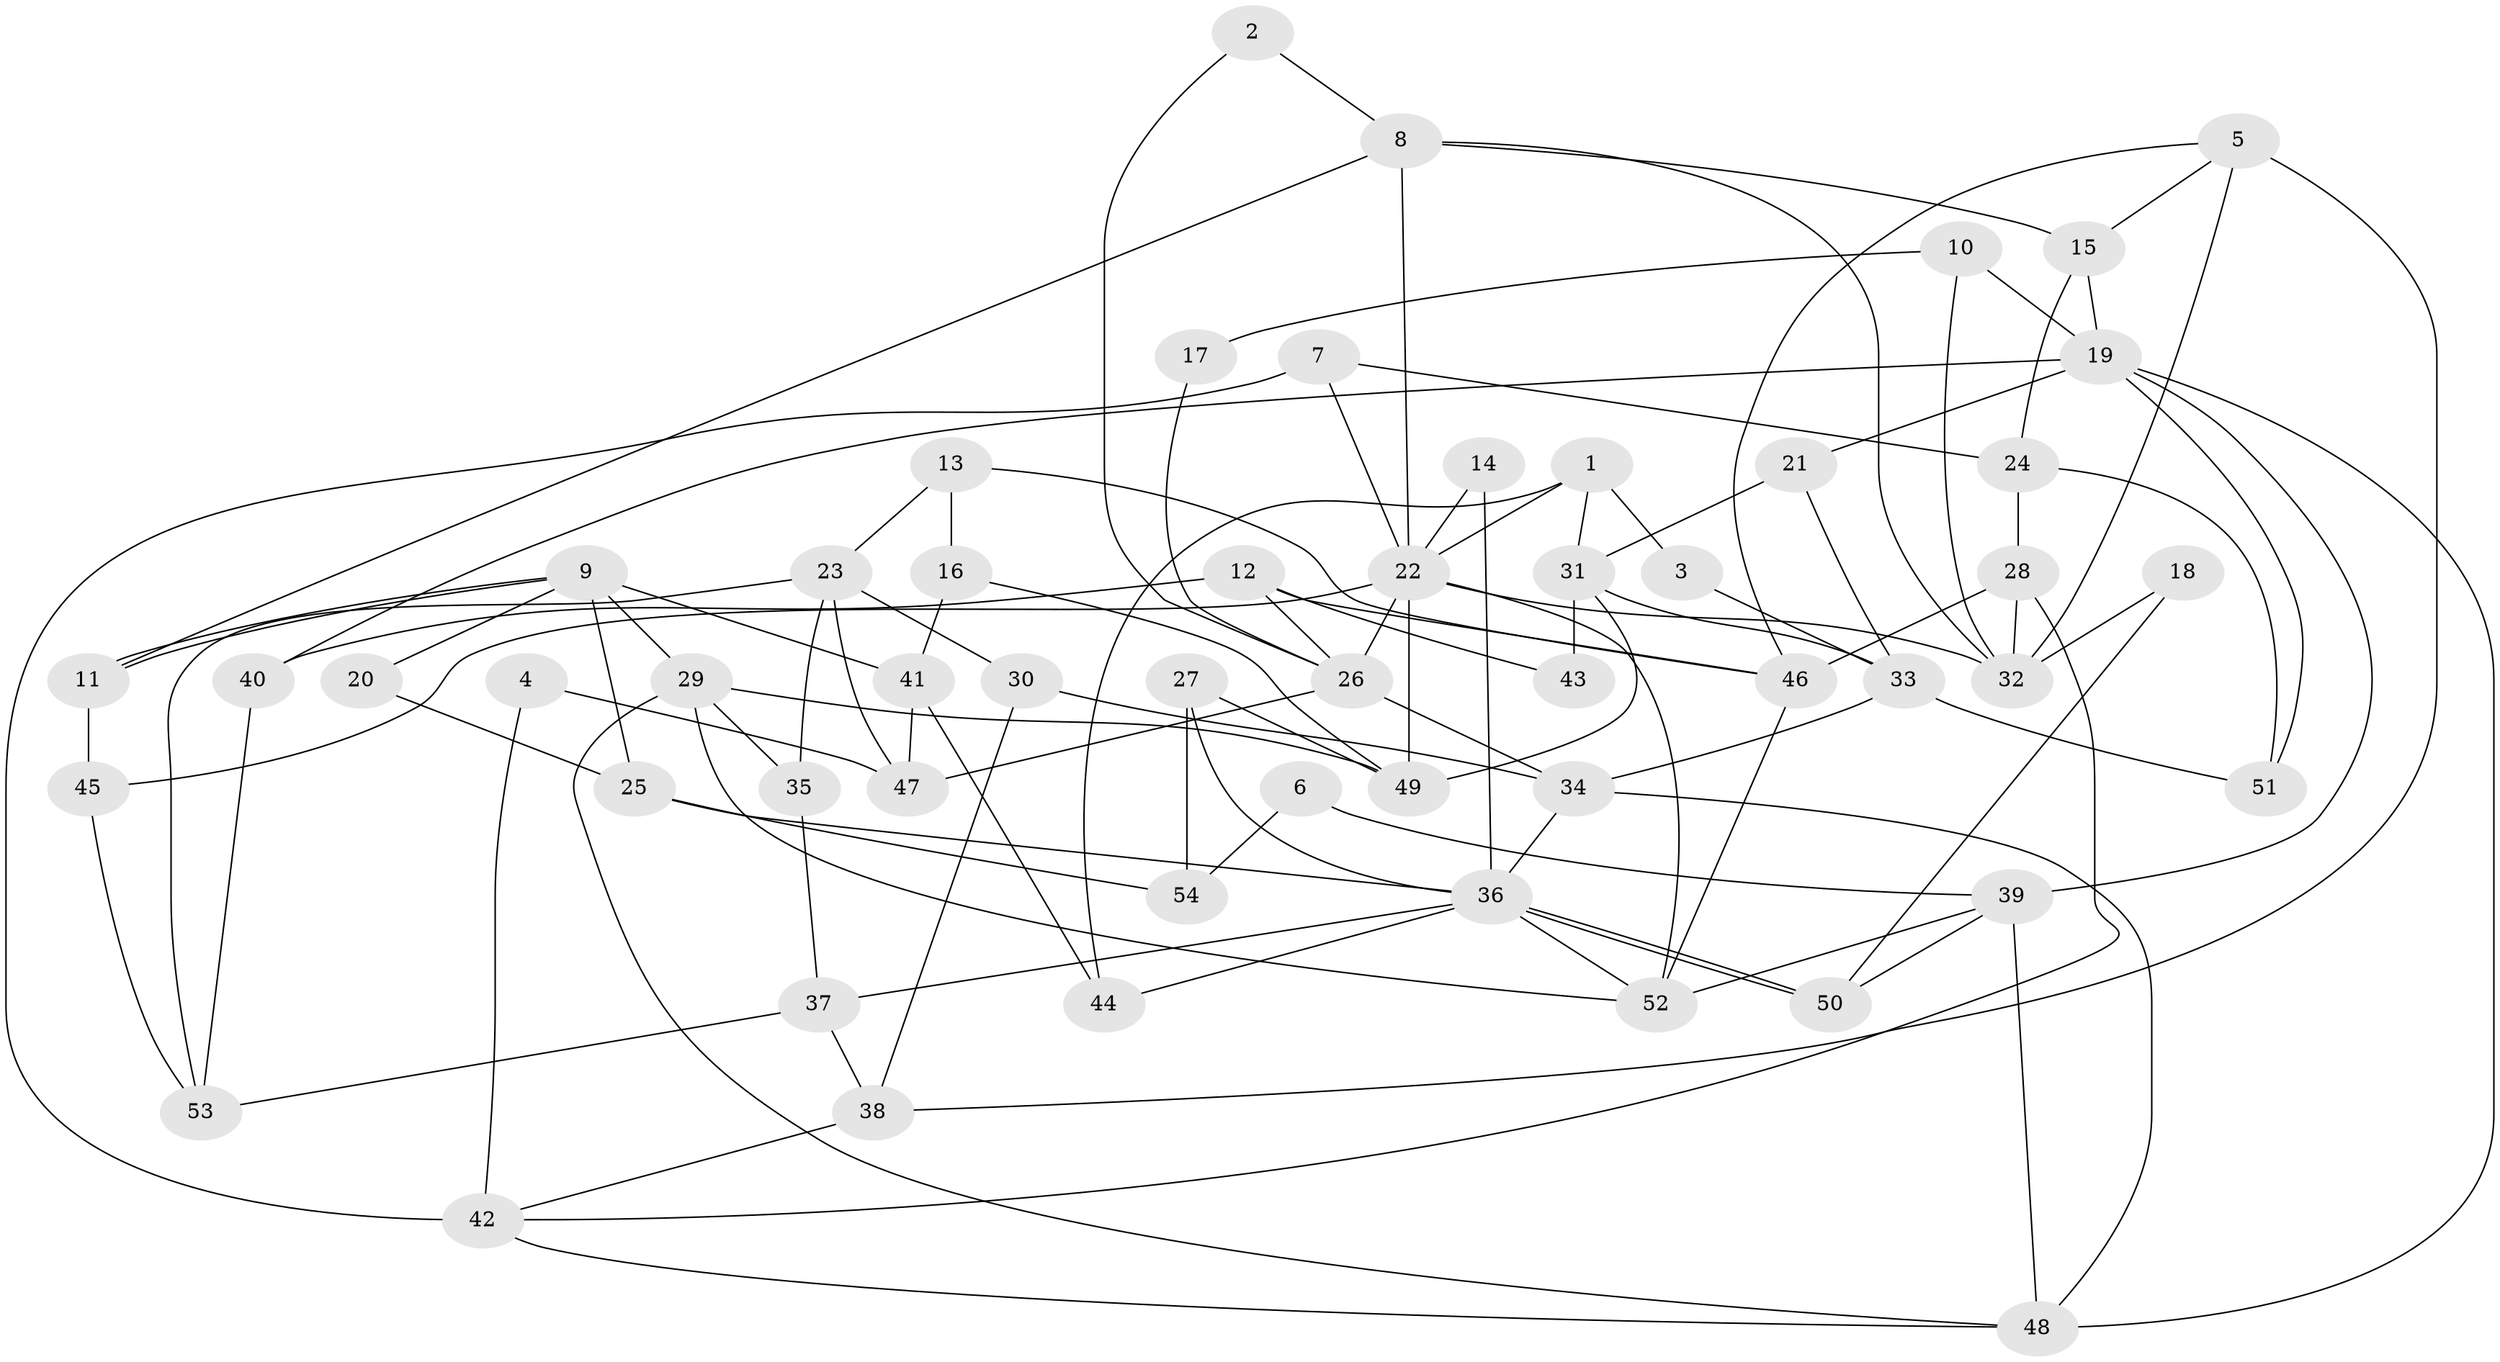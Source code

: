 // Generated by graph-tools (version 1.1) at 2025/02/03/09/25 03:02:13]
// undirected, 54 vertices, 108 edges
graph export_dot {
graph [start="1"]
  node [color=gray90,style=filled];
  1;
  2;
  3;
  4;
  5;
  6;
  7;
  8;
  9;
  10;
  11;
  12;
  13;
  14;
  15;
  16;
  17;
  18;
  19;
  20;
  21;
  22;
  23;
  24;
  25;
  26;
  27;
  28;
  29;
  30;
  31;
  32;
  33;
  34;
  35;
  36;
  37;
  38;
  39;
  40;
  41;
  42;
  43;
  44;
  45;
  46;
  47;
  48;
  49;
  50;
  51;
  52;
  53;
  54;
  1 -- 22;
  1 -- 31;
  1 -- 3;
  1 -- 44;
  2 -- 26;
  2 -- 8;
  3 -- 33;
  4 -- 42;
  4 -- 47;
  5 -- 32;
  5 -- 38;
  5 -- 15;
  5 -- 46;
  6 -- 54;
  6 -- 39;
  7 -- 42;
  7 -- 22;
  7 -- 24;
  8 -- 15;
  8 -- 22;
  8 -- 11;
  8 -- 32;
  9 -- 41;
  9 -- 11;
  9 -- 11;
  9 -- 20;
  9 -- 25;
  9 -- 29;
  10 -- 19;
  10 -- 32;
  10 -- 17;
  11 -- 45;
  12 -- 46;
  12 -- 26;
  12 -- 40;
  12 -- 43;
  13 -- 46;
  13 -- 23;
  13 -- 16;
  14 -- 22;
  14 -- 36;
  15 -- 24;
  15 -- 19;
  16 -- 41;
  16 -- 49;
  17 -- 26;
  18 -- 50;
  18 -- 32;
  19 -- 48;
  19 -- 21;
  19 -- 39;
  19 -- 40;
  19 -- 51;
  20 -- 25;
  21 -- 31;
  21 -- 33;
  22 -- 49;
  22 -- 52;
  22 -- 26;
  22 -- 32;
  22 -- 45;
  23 -- 53;
  23 -- 35;
  23 -- 30;
  23 -- 47;
  24 -- 28;
  24 -- 51;
  25 -- 36;
  25 -- 54;
  26 -- 34;
  26 -- 47;
  27 -- 36;
  27 -- 49;
  27 -- 54;
  28 -- 32;
  28 -- 46;
  28 -- 42;
  29 -- 52;
  29 -- 35;
  29 -- 48;
  29 -- 49;
  30 -- 34;
  30 -- 38;
  31 -- 49;
  31 -- 33;
  31 -- 43;
  33 -- 51;
  33 -- 34;
  34 -- 36;
  34 -- 48;
  35 -- 37;
  36 -- 37;
  36 -- 50;
  36 -- 50;
  36 -- 44;
  36 -- 52;
  37 -- 38;
  37 -- 53;
  38 -- 42;
  39 -- 48;
  39 -- 50;
  39 -- 52;
  40 -- 53;
  41 -- 47;
  41 -- 44;
  42 -- 48;
  45 -- 53;
  46 -- 52;
}
